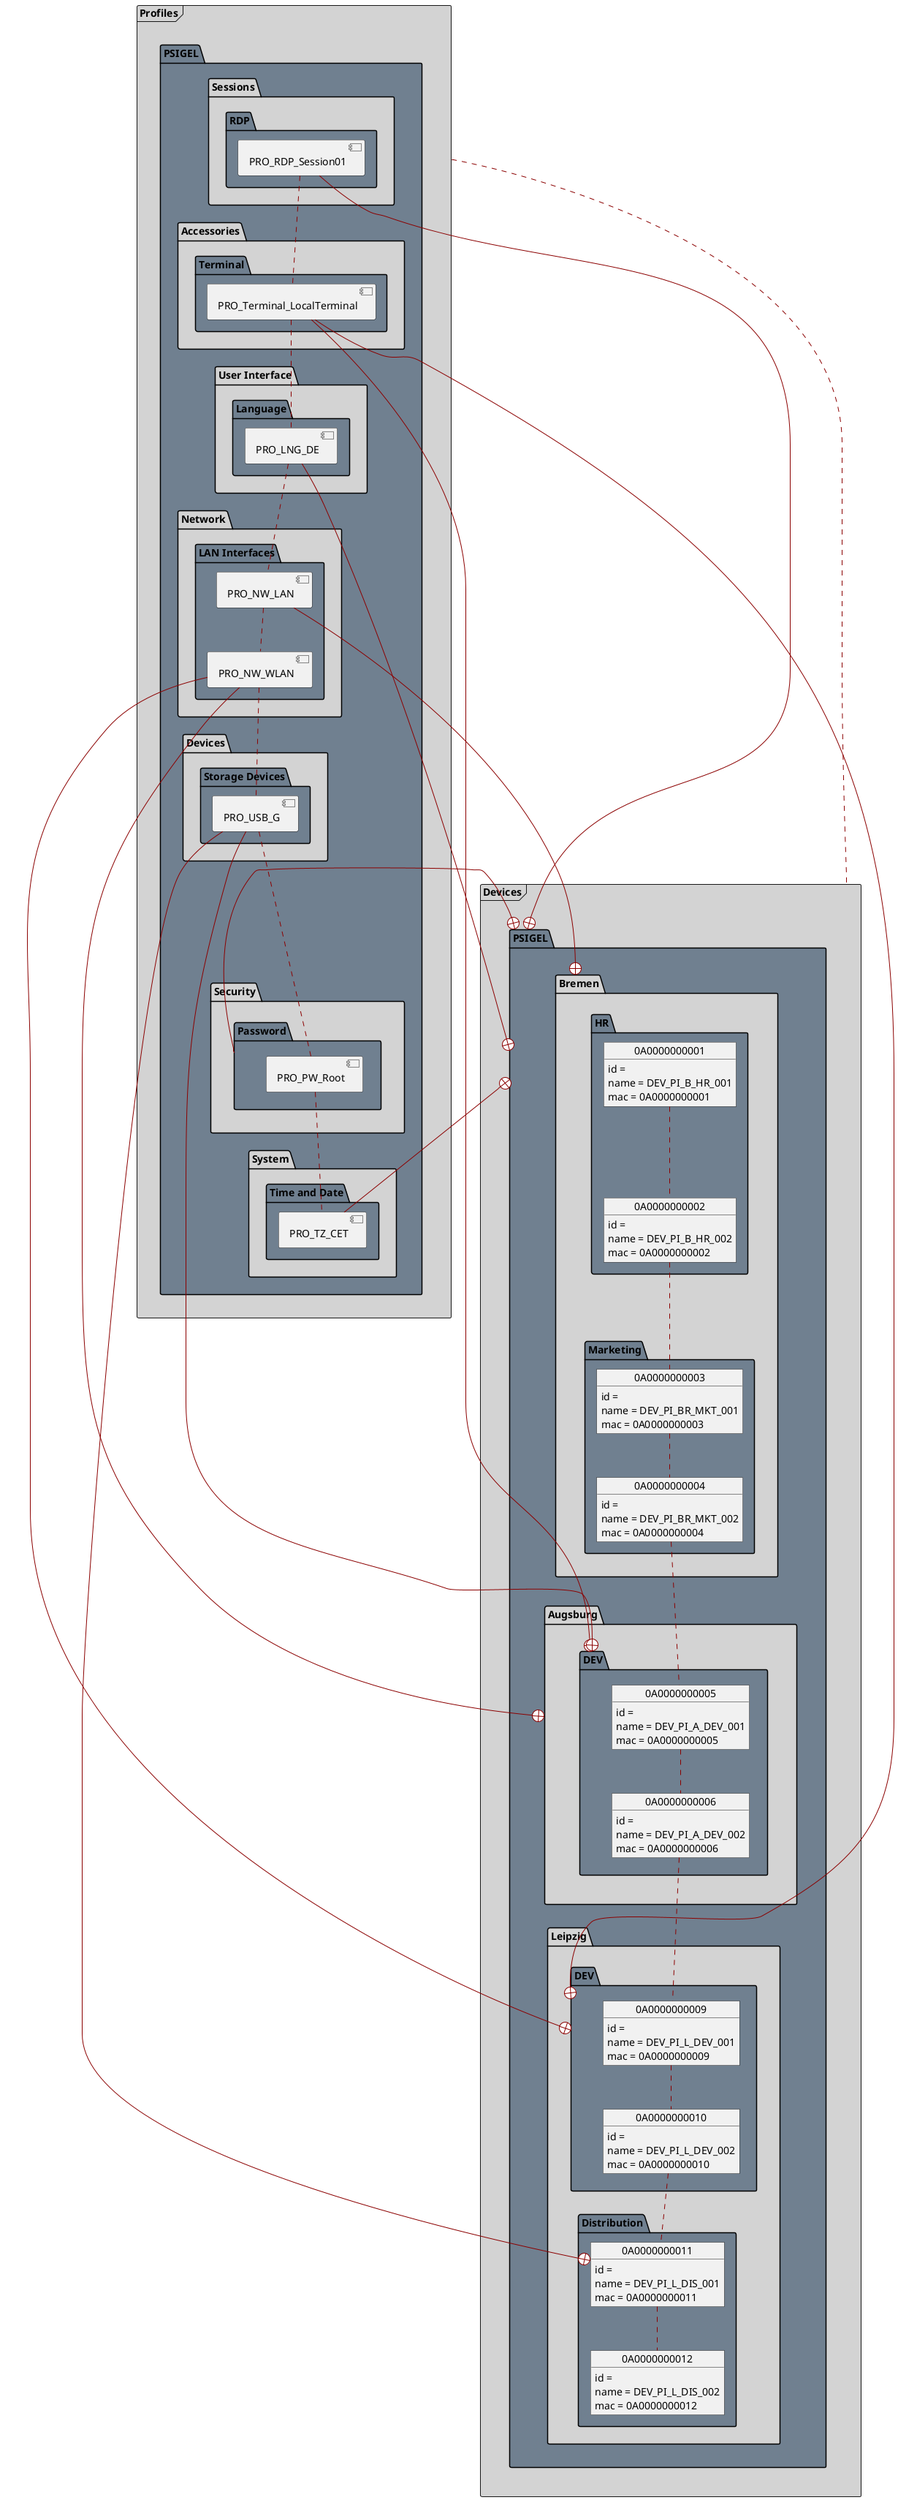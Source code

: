 @startuml before
allow_mixing

skinparam sequence {
	ArrowColor DarkRed
}

frame Profiles as PRO #LightGrey {
  
  package PRO_PI as "PSIGEL" #SlateGrey {

    package PRO_PI_Session as "Sessions" #LightGrey {

      folder PRO_PI_Session_RDP as "RDP" #SlateGrey {
        node [PRO_RDP_Session01]
      }
    }

    package PRO_PI_Accessories as "Accessories" #LightGrey {

      folder PRO_PI_Accessories_Terminal as "Terminal" #SlateGrey {
        node [PRO_Terminal_LocalTerminal]
      }
    }

    package PRO_PI_UserInterface as "User Interface" #LightGrey {

      folder PRO_PI_UserInterface_Language as "Language" #SlateGrey {
        node [PRO_LNG_DE]

      }

    }

    package PRO_PI_Network as "Network" #LightGrey {

      folder PRO_PI_Network_LANInterfaces as "LAN Interfaces" #SlateGrey {
        node [PRO_NW_LAN]
        node [PRO_NW_WLAN]
      }

    }

    package PRO_PI_Devices as "Devices" #LightGrey {

      folder PRO_PI_Devices_StorageDevices as "Storage Devices" #SlateGrey {
        node [PRO_USB_G]
      }

    }

    package PRO_PI_Security as "Security" #LightGrey {

      folder PRO_PI_Security_Password as "Password" #SlateGrey {
        node [PRO_PW_Root]
      }
    }

    package PRO_PI_System as "System" #LightGrey {

      folder PRO_PI_System_TimeAndDate as "Time and Date" #SlateGrey {
        node [PRO_TZ_CET]
      }

    }

  }

  PRO_RDP_Session01 -down. PRO_Terminal_LocalTerminal
  PRO_Terminal_LocalTerminal -down. PRO_LNG_DE
  PRO_LNG_DE -down. PRO_NW_LAN
  PRO_NW_LAN -down. PRO_NW_WLAN
  PRO_NW_WLAN -down. PRO_USB_G
  PRO_USB_G -down. PRO_PW_Root
  PRO_PW_Root -down. PRO_TZ_CET

}

frame Devices as DEV #LightGrey {

  package DEV_PI as "PSIGEL" #SlateGrey {

    package DEV_PI_BR as "Bremen" #LightGrey {

      package DEV_PI_BR_HR as "HR" #SlateGrey {

        object 0A0000000001 {
          id = 
          name = DEV_PI_B_HR_001
          mac = 0A0000000001
        }

        object 0A0000000002 {
          id = 
          name = DEV_PI_B_HR_002
          mac = 0A0000000002
        }

      }

      package DEV_PI_BR_MKT as "Marketing" #SlateGrey {

        object 0A0000000003 {
          id = 
          name = DEV_PI_BR_MKT_001
          mac = 0A0000000003
        }

        object 0A0000000004 {
          id = 
          name = DEV_PI_BR_MKT_002
          mac = 0A0000000004
        }

      }

    }

    package DEV_PI_A as "Augsburg" #LightGrey {

      package DEV_PI_A_DEV as "DEV" #SlateGrey {

        object 0A0000000005 {
          id = 
          name = DEV_PI_A_DEV_001
          mac = 0A0000000005
        }

        object 0A0000000006 {
          id = 
          name = DEV_PI_A_DEV_002
          mac = 0A0000000006
        }

      }

    }

    package DEV_PI_L as "Leipzig" #LightGrey {

      package DEV_PI_L_DEV as "DEV" #SlateGrey {

        object 0A0000000009 {
          id = 
          name = DEV_PI_L_DEV_001
          mac = 0A0000000009
        }

        object 0A0000000010 {
          id = 
          name = DEV_PI_L_DEV_002
          mac = 0A0000000010
        }

      }

      package DEV_PI_L_DIS as "Distribution" #SlateGrey {

        object 0A0000000011 {
          id = 
          name = DEV_PI_L_DIS_001
          mac = 0A0000000011
        }

        object 0A0000000012 {
          id = 
          name = DEV_PI_L_DIS_002
          mac = 0A0000000012
        }

      }

    }
  }

  0A0000000001 -down. 0A0000000002
  0A0000000002 -down. 0A0000000003
  0A0000000003 -down. 0A0000000004
  0A0000000004 -down. 0A0000000005
  0A0000000005 -down. 0A0000000006
  0A0000000006 -down. 0A0000000009
  0A0000000009 -down. 0A0000000010
  0A0000000010 -down. 0A0000000011
  0A0000000011 -down. 0A0000000012

}


PRO -right. DEV

PRO_RDP_Session01 -right-+ DEV_PI
PRO_Terminal_LocalTerminal -right-+ DEV_PI_A_DEV
PRO_Terminal_LocalTerminal -right-+ DEV_PI_L_DEV
PRO_LNG_DE -right-+ DEV_PI
PRO_NW_LAN -right-+ DEV_PI_BR
PRO_NW_WLAN -right-+ DEV_PI_A
PRO_NW_WLAN -right-+ DEV_PI_L_DEV
PRO_USB_G -right-+ DEV_PI_A_DEV
PRO_USB_G -right-+ 0A0000000011
PRO_PI_Security_Password -right-+ DEV_PI
PRO_TZ_CET -right-+ DEV_PI



@enduml